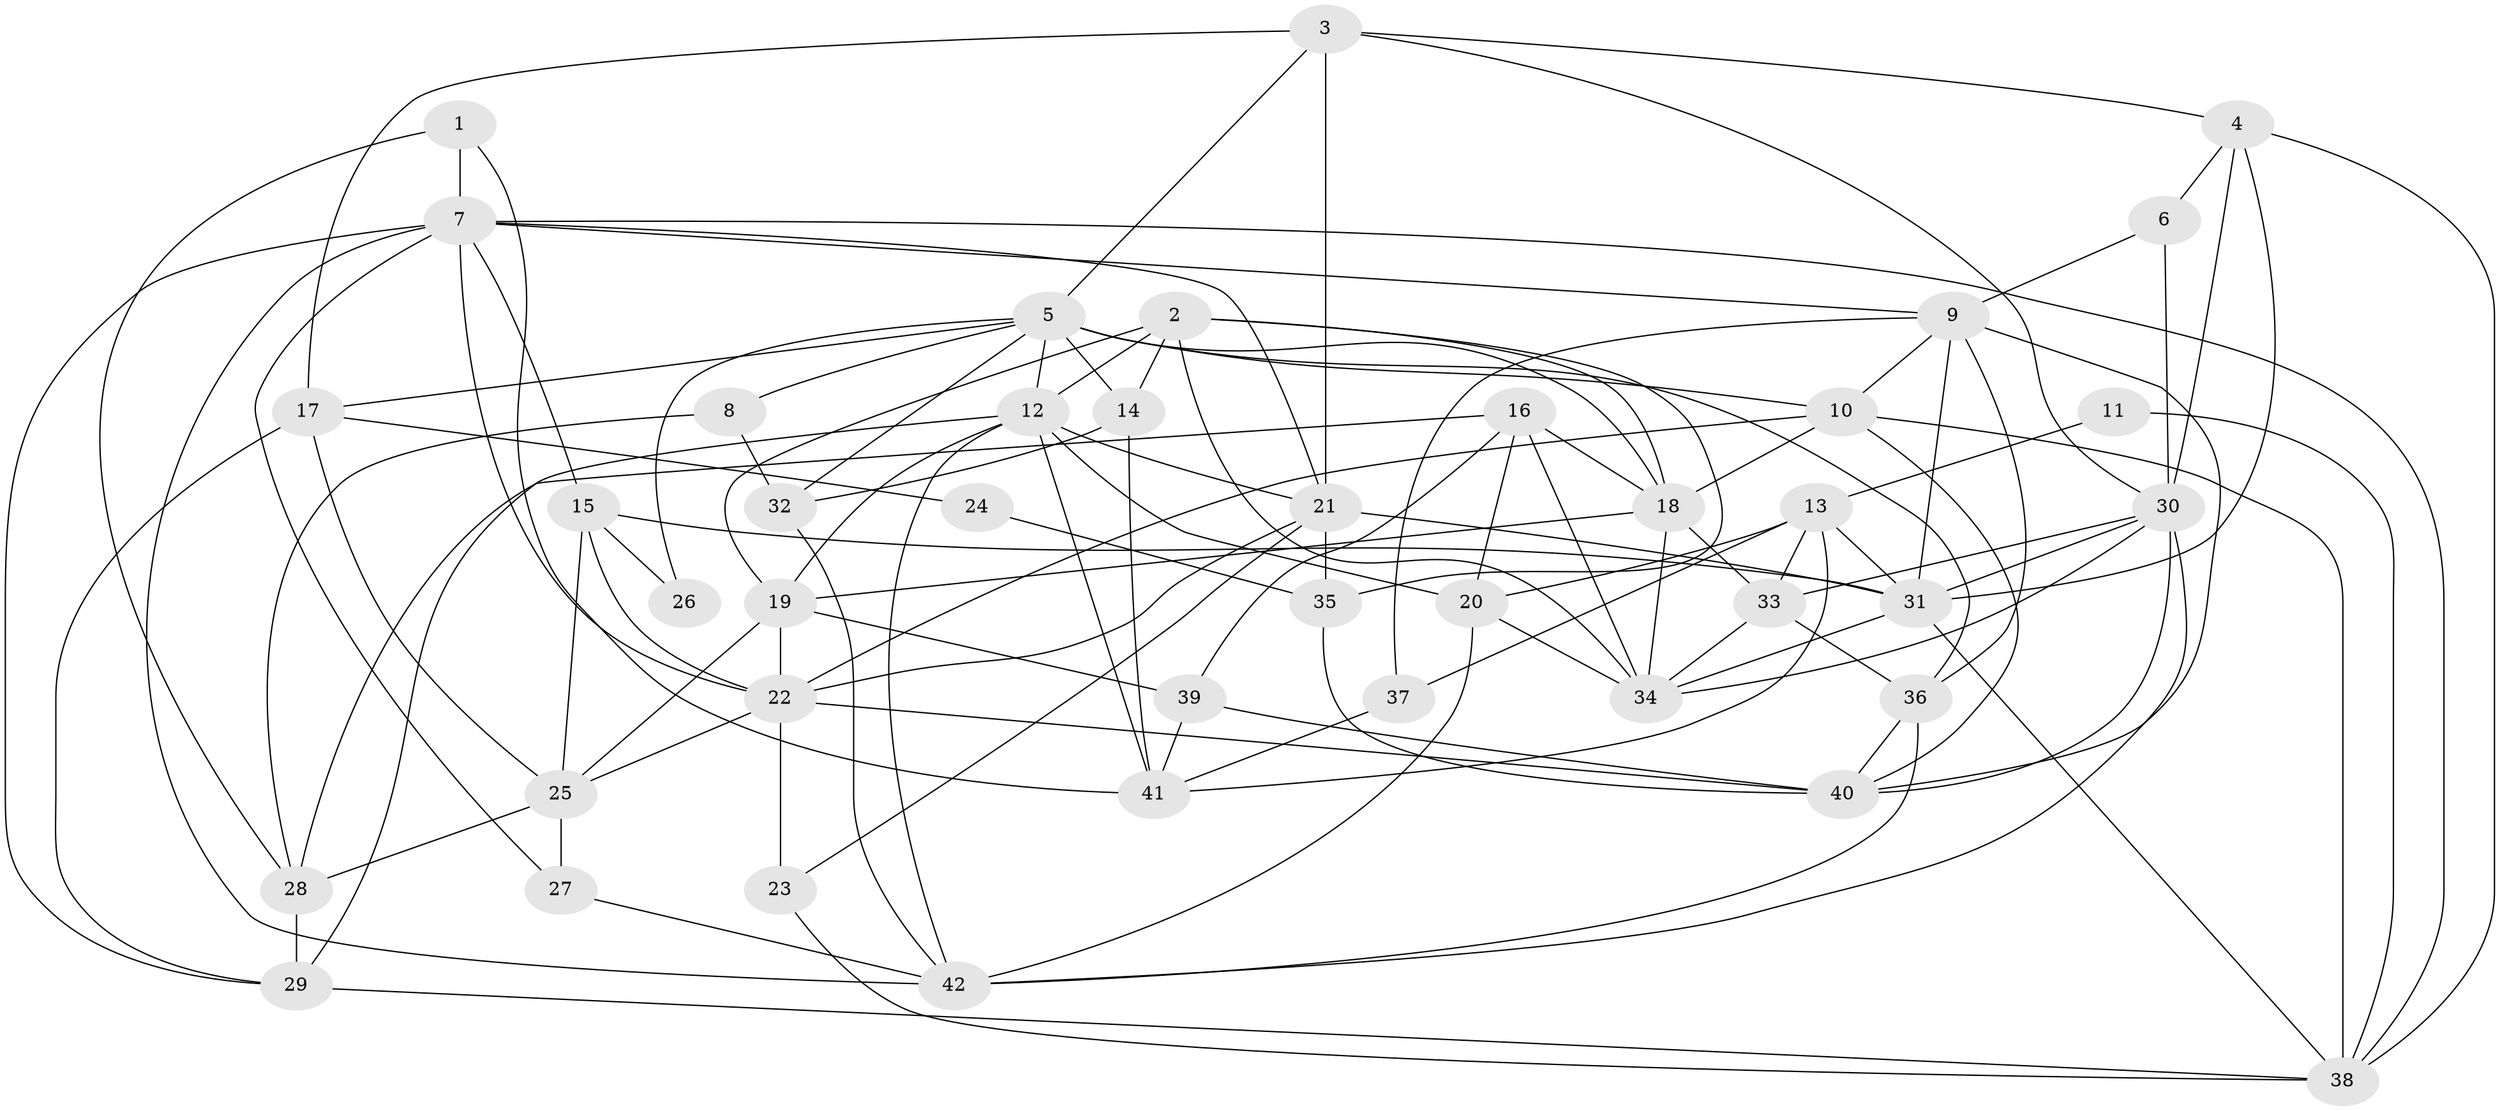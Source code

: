 // original degree distribution, {4: 0.23809523809523808, 3: 0.21428571428571427, 5: 0.23809523809523808, 2: 0.17857142857142858, 6: 0.07142857142857142, 7: 0.047619047619047616, 8: 0.011904761904761904}
// Generated by graph-tools (version 1.1) at 2025/02/03/09/25 03:02:10]
// undirected, 42 vertices, 113 edges
graph export_dot {
graph [start="1"]
  node [color=gray90,style=filled];
  1;
  2;
  3;
  4;
  5;
  6;
  7;
  8;
  9;
  10;
  11;
  12;
  13;
  14;
  15;
  16;
  17;
  18;
  19;
  20;
  21;
  22;
  23;
  24;
  25;
  26;
  27;
  28;
  29;
  30;
  31;
  32;
  33;
  34;
  35;
  36;
  37;
  38;
  39;
  40;
  41;
  42;
  1 -- 7 [weight=2.0];
  1 -- 28 [weight=1.0];
  1 -- 41 [weight=1.0];
  2 -- 12 [weight=1.0];
  2 -- 14 [weight=1.0];
  2 -- 18 [weight=1.0];
  2 -- 19 [weight=1.0];
  2 -- 34 [weight=1.0];
  2 -- 35 [weight=1.0];
  3 -- 4 [weight=1.0];
  3 -- 5 [weight=1.0];
  3 -- 17 [weight=1.0];
  3 -- 21 [weight=1.0];
  3 -- 30 [weight=1.0];
  4 -- 6 [weight=1.0];
  4 -- 30 [weight=1.0];
  4 -- 31 [weight=1.0];
  4 -- 38 [weight=1.0];
  5 -- 8 [weight=1.0];
  5 -- 10 [weight=1.0];
  5 -- 12 [weight=1.0];
  5 -- 14 [weight=1.0];
  5 -- 17 [weight=1.0];
  5 -- 18 [weight=1.0];
  5 -- 26 [weight=1.0];
  5 -- 32 [weight=1.0];
  5 -- 36 [weight=1.0];
  6 -- 9 [weight=2.0];
  6 -- 30 [weight=1.0];
  7 -- 9 [weight=1.0];
  7 -- 15 [weight=1.0];
  7 -- 21 [weight=1.0];
  7 -- 22 [weight=1.0];
  7 -- 27 [weight=1.0];
  7 -- 29 [weight=1.0];
  7 -- 38 [weight=2.0];
  7 -- 42 [weight=1.0];
  8 -- 28 [weight=1.0];
  8 -- 32 [weight=1.0];
  9 -- 10 [weight=1.0];
  9 -- 31 [weight=1.0];
  9 -- 36 [weight=1.0];
  9 -- 37 [weight=1.0];
  9 -- 40 [weight=1.0];
  10 -- 18 [weight=1.0];
  10 -- 22 [weight=1.0];
  10 -- 38 [weight=1.0];
  10 -- 40 [weight=1.0];
  11 -- 13 [weight=1.0];
  11 -- 38 [weight=1.0];
  12 -- 19 [weight=1.0];
  12 -- 20 [weight=1.0];
  12 -- 21 [weight=1.0];
  12 -- 29 [weight=1.0];
  12 -- 41 [weight=2.0];
  12 -- 42 [weight=1.0];
  13 -- 20 [weight=1.0];
  13 -- 31 [weight=2.0];
  13 -- 33 [weight=1.0];
  13 -- 37 [weight=1.0];
  13 -- 41 [weight=1.0];
  14 -- 32 [weight=1.0];
  14 -- 41 [weight=1.0];
  15 -- 22 [weight=1.0];
  15 -- 25 [weight=1.0];
  15 -- 26 [weight=1.0];
  15 -- 31 [weight=1.0];
  16 -- 18 [weight=1.0];
  16 -- 20 [weight=1.0];
  16 -- 28 [weight=1.0];
  16 -- 34 [weight=1.0];
  16 -- 39 [weight=1.0];
  17 -- 24 [weight=1.0];
  17 -- 25 [weight=1.0];
  17 -- 29 [weight=1.0];
  18 -- 19 [weight=1.0];
  18 -- 33 [weight=1.0];
  18 -- 34 [weight=1.0];
  19 -- 22 [weight=1.0];
  19 -- 25 [weight=1.0];
  19 -- 39 [weight=1.0];
  20 -- 34 [weight=1.0];
  20 -- 42 [weight=1.0];
  21 -- 22 [weight=1.0];
  21 -- 23 [weight=1.0];
  21 -- 31 [weight=1.0];
  21 -- 35 [weight=1.0];
  22 -- 23 [weight=1.0];
  22 -- 25 [weight=1.0];
  22 -- 40 [weight=1.0];
  23 -- 38 [weight=2.0];
  24 -- 35 [weight=1.0];
  25 -- 27 [weight=1.0];
  25 -- 28 [weight=1.0];
  27 -- 42 [weight=1.0];
  28 -- 29 [weight=1.0];
  29 -- 38 [weight=1.0];
  30 -- 31 [weight=1.0];
  30 -- 33 [weight=1.0];
  30 -- 34 [weight=1.0];
  30 -- 40 [weight=1.0];
  30 -- 42 [weight=1.0];
  31 -- 34 [weight=1.0];
  31 -- 38 [weight=1.0];
  32 -- 42 [weight=2.0];
  33 -- 34 [weight=1.0];
  33 -- 36 [weight=1.0];
  35 -- 40 [weight=1.0];
  36 -- 40 [weight=1.0];
  36 -- 42 [weight=2.0];
  37 -- 41 [weight=2.0];
  39 -- 40 [weight=1.0];
  39 -- 41 [weight=1.0];
}
